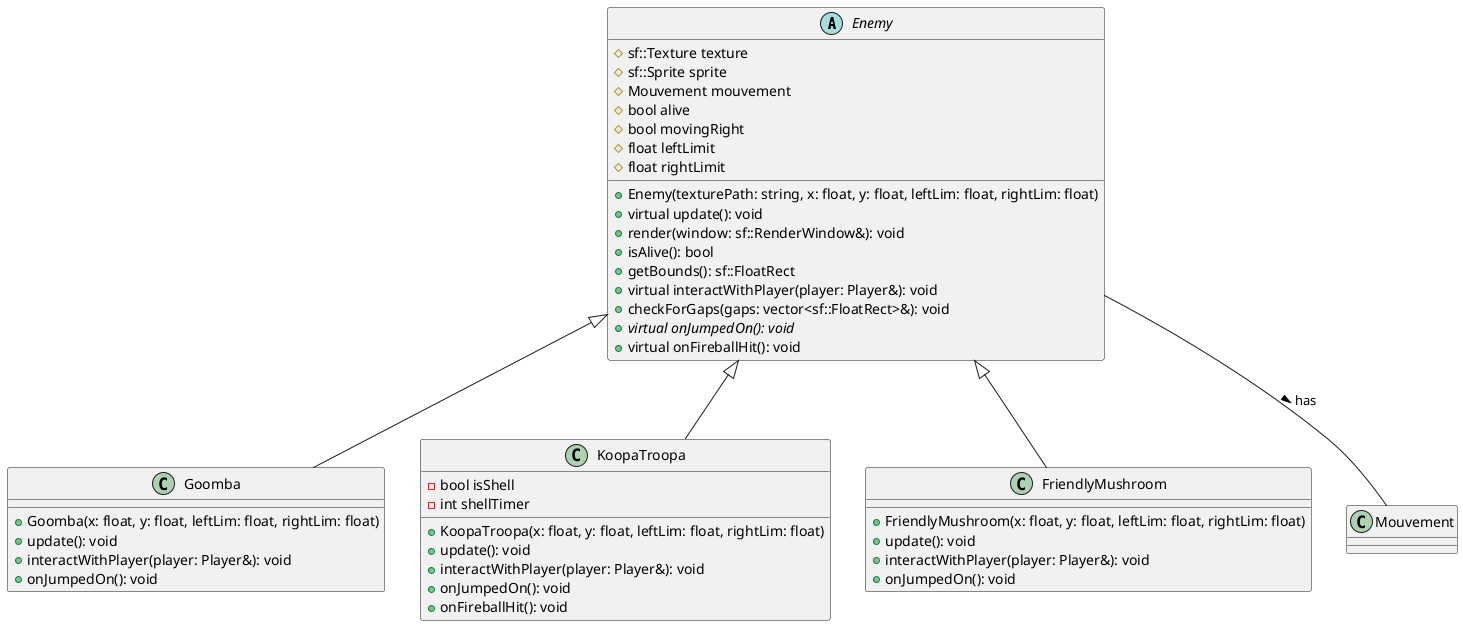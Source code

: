 @startuml Enemy_class_diagram

abstract class Enemy {
  # sf::Texture texture
  # sf::Sprite sprite
  # Mouvement mouvement
  # bool alive
  # bool movingRight
  # float leftLimit
  # float rightLimit
  
  + Enemy(texturePath: string, x: float, y: float, leftLim: float, rightLim: float)
  + virtual update(): void
  + render(window: sf::RenderWindow&): void
  + isAlive(): bool
  + getBounds(): sf::FloatRect
  + virtual interactWithPlayer(player: Player&): void
  + checkForGaps(gaps: vector<sf::FloatRect>&): void
  + {abstract} virtual onJumpedOn(): void
  + virtual onFireballHit(): void
}

class Goomba {
  + Goomba(x: float, y: float, leftLim: float, rightLim: float)
  + update(): void
  + interactWithPlayer(player: Player&): void
  + onJumpedOn(): void
}

class KoopaTroopa {
  - bool isShell
  - int shellTimer
  
  + KoopaTroopa(x: float, y: float, leftLim: float, rightLim: float)
  + update(): void
  + interactWithPlayer(player: Player&): void
  + onJumpedOn(): void
  + onFireballHit(): void
}

class FriendlyMushroom {
  + FriendlyMushroom(x: float, y: float, leftLim: float, rightLim: float)
  + update(): void
  + interactWithPlayer(player: Player&): void
  + onJumpedOn(): void
}

Enemy <|-- Goomba
Enemy <|-- KoopaTroopa
Enemy <|-- FriendlyMushroom

Enemy -- Mouvement : has >

@enduml
